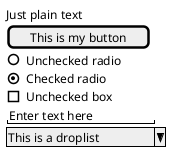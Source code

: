 @startuml
'https://plantuml.com/salt

salt
{
  Just plain text
  [This is my button]
  ()  Unchecked radio
  (X) Checked radio

  []  Unchecked box
  "Enter text here   "
  ^This is a droplist^
}
@enduml
